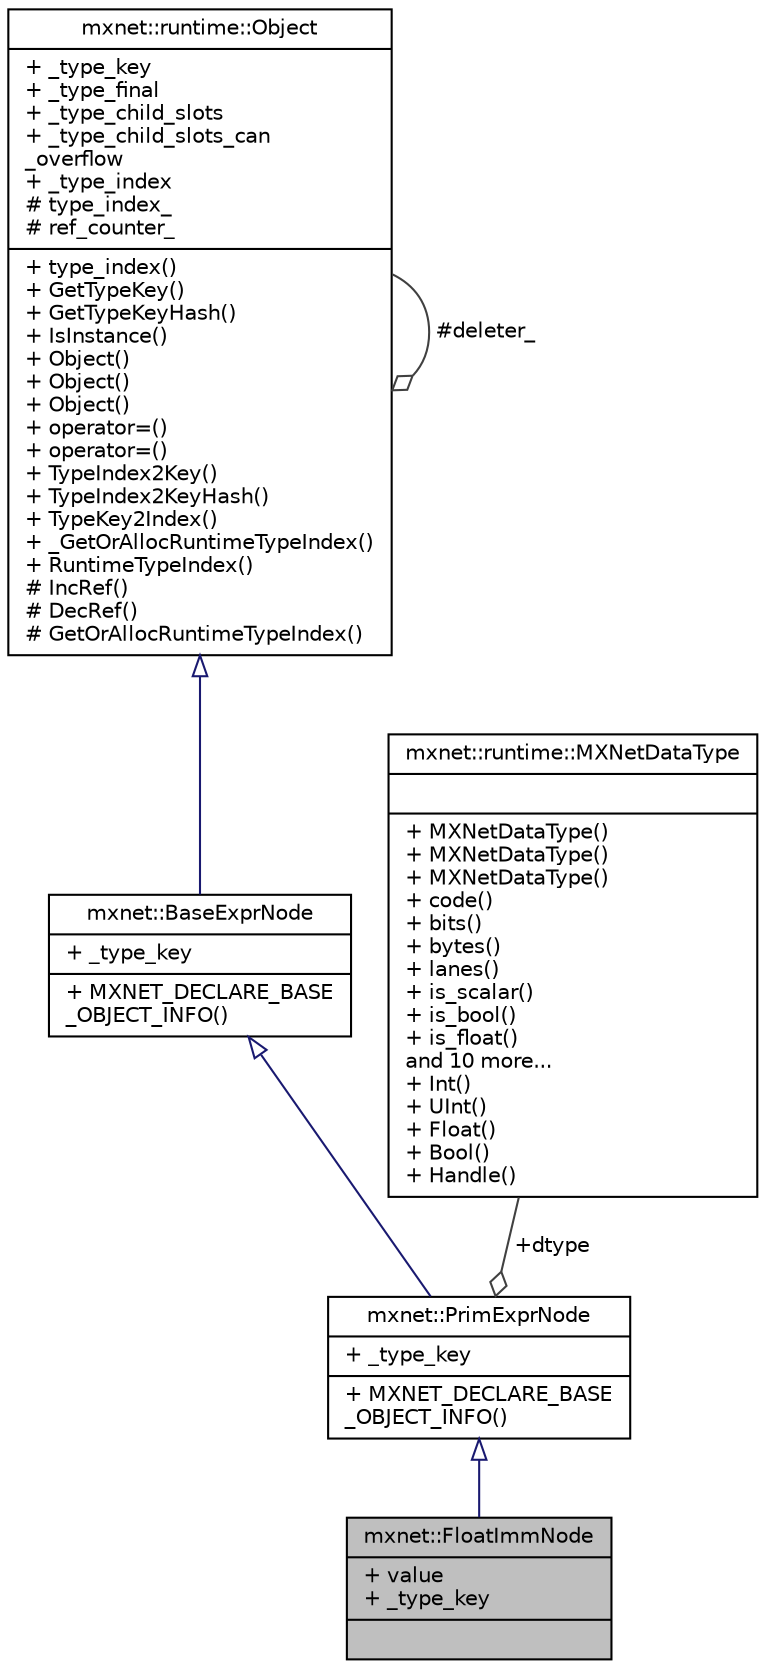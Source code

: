 digraph "mxnet::FloatImmNode"
{
 // LATEX_PDF_SIZE
  edge [fontname="Helvetica",fontsize="10",labelfontname="Helvetica",labelfontsize="10"];
  node [fontname="Helvetica",fontsize="10",shape=record];
  Node1 [label="{mxnet::FloatImmNode\n|+ value\l+ _type_key\l|}",height=0.2,width=0.4,color="black", fillcolor="grey75", style="filled", fontcolor="black",tooltip="Constant floating point literals in the program."];
  Node2 -> Node1 [dir="back",color="midnightblue",fontsize="10",style="solid",arrowtail="onormal",fontname="Helvetica"];
  Node2 [label="{mxnet::PrimExprNode\n|+ _type_key\l|+ MXNET_DECLARE_BASE\l_OBJECT_INFO()\l}",height=0.2,width=0.4,color="black", fillcolor="white", style="filled",URL="$classmxnet_1_1PrimExprNode.html",tooltip="Base node of all primitive expressions."];
  Node3 -> Node2 [dir="back",color="midnightblue",fontsize="10",style="solid",arrowtail="onormal",fontname="Helvetica"];
  Node3 [label="{mxnet::BaseExprNode\n|+ _type_key\l|+ MXNET_DECLARE_BASE\l_OBJECT_INFO()\l}",height=0.2,width=0.4,color="black", fillcolor="white", style="filled",URL="$classmxnet_1_1BaseExprNode.html",tooltip="Base type of all the expressions."];
  Node4 -> Node3 [dir="back",color="midnightblue",fontsize="10",style="solid",arrowtail="onormal",fontname="Helvetica"];
  Node4 [label="{mxnet::runtime::Object\n|+ _type_key\l+ _type_final\l+ _type_child_slots\l+ _type_child_slots_can\l_overflow\l+ _type_index\l# type_index_\l# ref_counter_\l|+ type_index()\l+ GetTypeKey()\l+ GetTypeKeyHash()\l+ IsInstance()\l+ Object()\l+ Object()\l+ Object()\l+ operator=()\l+ operator=()\l+ TypeIndex2Key()\l+ TypeIndex2KeyHash()\l+ TypeKey2Index()\l+ _GetOrAllocRuntimeTypeIndex()\l+ RuntimeTypeIndex()\l# IncRef()\l# DecRef()\l# GetOrAllocRuntimeTypeIndex()\l}",height=0.2,width=0.4,color="black", fillcolor="white", style="filled",URL="$classmxnet_1_1runtime_1_1Object.html",tooltip="base class of all object containers."];
  Node4 -> Node4 [color="grey25",fontsize="10",style="solid",label=" #deleter_" ,arrowhead="odiamond",fontname="Helvetica"];
  Node5 -> Node2 [color="grey25",fontsize="10",style="solid",label=" +dtype" ,arrowhead="odiamond",fontname="Helvetica"];
  Node5 [label="{mxnet::runtime::MXNetDataType\n||+ MXNetDataType()\l+ MXNetDataType()\l+ MXNetDataType()\l+ code()\l+ bits()\l+ bytes()\l+ lanes()\l+ is_scalar()\l+ is_bool()\l+ is_float()\land 10 more...\l+ Int()\l+ UInt()\l+ Float()\l+ Bool()\l+ Handle()\l}",height=0.2,width=0.4,color="black", fillcolor="white", style="filled",URL="$classmxnet_1_1runtime_1_1MXNetDataType.html",tooltip="Runtime primitive data type."];
}
